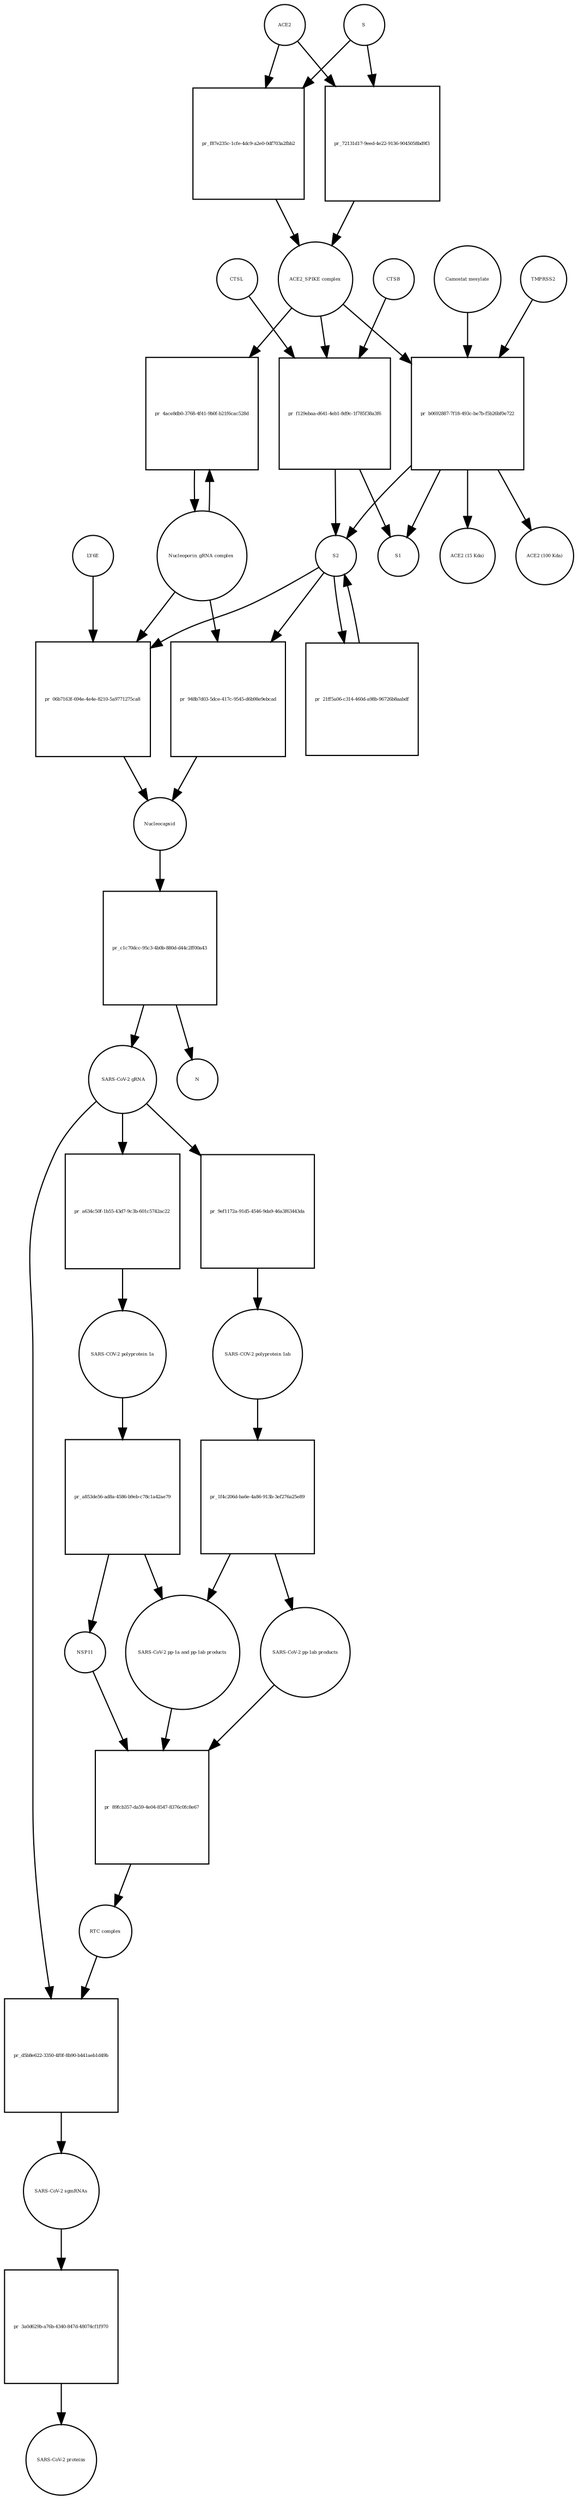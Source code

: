 strict digraph  {
ACE2 [annotation="", bipartite=0, cls=macromolecule, fontsize=4, label=ACE2, shape=circle];
"pr_f87e235c-1cfe-4dc9-a2e0-0df703a2fbb2" [annotation="", bipartite=1, cls=process, fontsize=4, label="pr_f87e235c-1cfe-4dc9-a2e0-0df703a2fbb2", shape=square];
"ACE2_SPIKE complex" [annotation="", bipartite=0, cls=complex, fontsize=4, label="ACE2_SPIKE complex", shape=circle];
S [annotation="", bipartite=0, cls="macromolecule multimer", fontsize=4, label=S, shape=circle];
"Nucleoporin_gRNA complex " [annotation="", bipartite=0, cls=complex, fontsize=4, label="Nucleoporin_gRNA complex ", shape=circle];
"pr_4ace8db0-3768-4f41-9b0f-b21f6cac528d" [annotation="", bipartite=1, cls=process, fontsize=4, label="pr_4ace8db0-3768-4f41-9b0f-b21f6cac528d", shape=square];
"pr_f129ebaa-d641-4eb1-8d9c-1f785f38a3f6" [annotation="", bipartite=1, cls=process, fontsize=4, label="pr_f129ebaa-d641-4eb1-8d9c-1f785f38a3f6", shape=square];
S2 [annotation="", bipartite=0, cls=macromolecule, fontsize=4, label=S2, shape=circle];
CTSB [annotation="", bipartite=0, cls=macromolecule, fontsize=4, label=CTSB, shape=circle];
CTSL [annotation="", bipartite=0, cls=macromolecule, fontsize=4, label=CTSL, shape=circle];
S1 [annotation="", bipartite=0, cls=macromolecule, fontsize=4, label=S1, shape=circle];
"pr_b0692887-7f18-493c-be7b-f5b26bf0e722" [annotation="", bipartite=1, cls=process, fontsize=4, label="pr_b0692887-7f18-493c-be7b-f5b26bf0e722", shape=square];
TMPRSS2 [annotation="", bipartite=0, cls=macromolecule, fontsize=4, label=TMPRSS2, shape=circle];
"Camostat mesylate" [annotation="urn_miriam_pubchem.compound_2536", bipartite=0, cls="simple chemical", fontsize=4, label="Camostat mesylate", shape=circle];
"ACE2 (15 Kda)" [annotation="", bipartite=0, cls=macromolecule, fontsize=4, label="ACE2 (15 Kda)", shape=circle];
"ACE2 (100 Kda)" [annotation="", bipartite=0, cls=macromolecule, fontsize=4, label="ACE2 (100 Kda)", shape=circle];
"pr_72131d17-9eed-4e22-9136-9045058bd9f3" [annotation="", bipartite=1, cls=process, fontsize=4, label="pr_72131d17-9eed-4e22-9136-9045058bd9f3", shape=square];
"pr_06b7163f-694e-4e4e-8210-5a9771275ca8" [annotation="", bipartite=1, cls=process, fontsize=4, label="pr_06b7163f-694e-4e4e-8210-5a9771275ca8", shape=square];
Nucleocapsid [annotation="", bipartite=0, cls=complex, fontsize=4, label=Nucleocapsid, shape=circle];
LY6E [annotation="", bipartite=0, cls=macromolecule, fontsize=4, label=LY6E, shape=circle];
"pr_21ff5a06-c314-460d-a98b-96726b8aabdf" [annotation="", bipartite=1, cls=process, fontsize=4, label="pr_21ff5a06-c314-460d-a98b-96726b8aabdf", shape=square];
"pr_948b7d03-5dce-417c-9545-d6b98e9ebcad" [annotation="", bipartite=1, cls=process, fontsize=4, label="pr_948b7d03-5dce-417c-9545-d6b98e9ebcad", shape=square];
" SARS-CoV-2 gRNA" [annotation="", bipartite=0, cls="nucleic acid feature", fontsize=4, label=" SARS-CoV-2 gRNA", shape=circle];
"pr_9ef1172a-91d5-4546-9da9-46a3f63443da" [annotation="", bipartite=1, cls=process, fontsize=4, label="pr_9ef1172a-91d5-4546-9da9-46a3f63443da", shape=square];
"SARS-COV-2 polyprotein 1ab" [annotation="", bipartite=0, cls=macromolecule, fontsize=4, label="SARS-COV-2 polyprotein 1ab", shape=circle];
"pr_c1c70dcc-95c3-4b0b-880d-d44c2ff00a43" [annotation="", bipartite=1, cls=process, fontsize=4, label="pr_c1c70dcc-95c3-4b0b-880d-d44c2ff00a43", shape=square];
N [annotation="", bipartite=0, cls=macromolecule, fontsize=4, label=N, shape=circle];
"pr_d5b8e622-3350-4f0f-8b90-b441aeb1d49b" [annotation="", bipartite=1, cls=process, fontsize=4, label="pr_d5b8e622-3350-4f0f-8b90-b441aeb1d49b", shape=square];
"SARS-CoV-2 sgmRNAs" [annotation="", bipartite=0, cls=complex, fontsize=4, label="SARS-CoV-2 sgmRNAs", shape=circle];
"RTC complex" [annotation="", bipartite=0, cls=complex, fontsize=4, label="RTC complex", shape=circle];
"pr_3a0d629b-a76b-4340-847d-48074cf1f970" [annotation="", bipartite=1, cls=process, fontsize=4, label="pr_3a0d629b-a76b-4340-847d-48074cf1f970", shape=square];
"SARS-CoV-2 proteins" [annotation="", bipartite=0, cls=complex, fontsize=4, label="SARS-CoV-2 proteins", shape=circle];
"pr_1f4c206d-ba6e-4a86-913b-3ef276a25e89" [annotation="", bipartite=1, cls=process, fontsize=4, label="pr_1f4c206d-ba6e-4a86-913b-3ef276a25e89", shape=square];
"SARS-CoV-2 pp-1ab products" [annotation="", bipartite=0, cls=complex, fontsize=4, label="SARS-CoV-2 pp-1ab products", shape=circle];
"SARS-CoV-2 pp-1a and pp-1ab products" [annotation="", bipartite=0, cls=complex, fontsize=4, label="SARS-CoV-2 pp-1a and pp-1ab products", shape=circle];
"pr_89fcb357-da59-4e04-8547-8376c0fc8e67" [annotation="", bipartite=1, cls=process, fontsize=4, label="pr_89fcb357-da59-4e04-8547-8376c0fc8e67", shape=square];
NSP11 [annotation="", bipartite=0, cls=macromolecule, fontsize=4, label=NSP11, shape=circle];
"SARS-COV-2 polyprotein 1a" [annotation="", bipartite=0, cls=macromolecule, fontsize=4, label="SARS-COV-2 polyprotein 1a", shape=circle];
"pr_a853de56-ad8a-4586-b9eb-c78c1a42ae79" [annotation="", bipartite=1, cls=process, fontsize=4, label="pr_a853de56-ad8a-4586-b9eb-c78c1a42ae79", shape=square];
"pr_a634c50f-1b55-43d7-9c3b-601c5742ac22" [annotation="", bipartite=1, cls=process, fontsize=4, label="pr_a634c50f-1b55-43d7-9c3b-601c5742ac22", shape=square];
ACE2 -> "pr_f87e235c-1cfe-4dc9-a2e0-0df703a2fbb2"  [annotation="", interaction_type=consumption];
ACE2 -> "pr_72131d17-9eed-4e22-9136-9045058bd9f3"  [annotation="", interaction_type=consumption];
"pr_f87e235c-1cfe-4dc9-a2e0-0df703a2fbb2" -> "ACE2_SPIKE complex"  [annotation="", interaction_type=production];
"ACE2_SPIKE complex" -> "pr_4ace8db0-3768-4f41-9b0f-b21f6cac528d"  [annotation="urn_miriam_pubmed_32142651|urn_miriam_pubmed_32094589", interaction_type=stimulation];
"ACE2_SPIKE complex" -> "pr_f129ebaa-d641-4eb1-8d9c-1f785f38a3f6"  [annotation="", interaction_type=consumption];
"ACE2_SPIKE complex" -> "pr_b0692887-7f18-493c-be7b-f5b26bf0e722"  [annotation="", interaction_type=consumption];
S -> "pr_f87e235c-1cfe-4dc9-a2e0-0df703a2fbb2"  [annotation="", interaction_type=consumption];
S -> "pr_72131d17-9eed-4e22-9136-9045058bd9f3"  [annotation="", interaction_type=consumption];
"Nucleoporin_gRNA complex " -> "pr_4ace8db0-3768-4f41-9b0f-b21f6cac528d"  [annotation="", interaction_type=consumption];
"Nucleoporin_gRNA complex " -> "pr_06b7163f-694e-4e4e-8210-5a9771275ca8"  [annotation="", interaction_type=consumption];
"Nucleoporin_gRNA complex " -> "pr_948b7d03-5dce-417c-9545-d6b98e9ebcad"  [annotation="", interaction_type=consumption];
"pr_4ace8db0-3768-4f41-9b0f-b21f6cac528d" -> "Nucleoporin_gRNA complex "  [annotation="", interaction_type=production];
"pr_f129ebaa-d641-4eb1-8d9c-1f785f38a3f6" -> S2  [annotation="", interaction_type=production];
"pr_f129ebaa-d641-4eb1-8d9c-1f785f38a3f6" -> S1  [annotation="", interaction_type=production];
S2 -> "pr_06b7163f-694e-4e4e-8210-5a9771275ca8"  [annotation="urn_miriam_doi_10.1101%2F2020.03.05.979260|urn_miriam_doi_10.1101%2F2020.04.02.021469", interaction_type=stimulation];
S2 -> "pr_21ff5a06-c314-460d-a98b-96726b8aabdf"  [annotation="", interaction_type=consumption];
S2 -> "pr_948b7d03-5dce-417c-9545-d6b98e9ebcad"  [annotation="", interaction_type=stimulation];
CTSB -> "pr_f129ebaa-d641-4eb1-8d9c-1f785f38a3f6"  [annotation=urn_miriam_pubmed_32142651, interaction_type=catalysis];
CTSL -> "pr_f129ebaa-d641-4eb1-8d9c-1f785f38a3f6"  [annotation=urn_miriam_pubmed_32142651, interaction_type=catalysis];
"pr_b0692887-7f18-493c-be7b-f5b26bf0e722" -> S2  [annotation="", interaction_type=production];
"pr_b0692887-7f18-493c-be7b-f5b26bf0e722" -> S1  [annotation="", interaction_type=production];
"pr_b0692887-7f18-493c-be7b-f5b26bf0e722" -> "ACE2 (15 Kda)"  [annotation="", interaction_type=production];
"pr_b0692887-7f18-493c-be7b-f5b26bf0e722" -> "ACE2 (100 Kda)"  [annotation="", interaction_type=production];
TMPRSS2 -> "pr_b0692887-7f18-493c-be7b-f5b26bf0e722"  [annotation="urn_miriam_pubmed_32142651|urn_miriam_pubmed_32094589|urn_miriam_pubmed_24227843", interaction_type=catalysis];
"Camostat mesylate" -> "pr_b0692887-7f18-493c-be7b-f5b26bf0e722"  [annotation="urn_miriam_pubmed_32142651|urn_miriam_pubmed_32094589|urn_miriam_pubmed_24227843", interaction_type=inhibition];
"pr_72131d17-9eed-4e22-9136-9045058bd9f3" -> "ACE2_SPIKE complex"  [annotation="", interaction_type=production];
"pr_06b7163f-694e-4e4e-8210-5a9771275ca8" -> Nucleocapsid  [annotation="", interaction_type=production];
Nucleocapsid -> "pr_c1c70dcc-95c3-4b0b-880d-d44c2ff00a43"  [annotation="", interaction_type=consumption];
LY6E -> "pr_06b7163f-694e-4e4e-8210-5a9771275ca8"  [annotation="urn_miriam_doi_10.1101%2F2020.03.05.979260|urn_miriam_doi_10.1101%2F2020.04.02.021469", interaction_type=inhibition];
"pr_21ff5a06-c314-460d-a98b-96726b8aabdf" -> S2  [annotation="", interaction_type=production];
"pr_948b7d03-5dce-417c-9545-d6b98e9ebcad" -> Nucleocapsid  [annotation="", interaction_type=production];
" SARS-CoV-2 gRNA" -> "pr_9ef1172a-91d5-4546-9da9-46a3f63443da"  [annotation="", interaction_type=consumption];
" SARS-CoV-2 gRNA" -> "pr_d5b8e622-3350-4f0f-8b90-b441aeb1d49b"  [annotation="", interaction_type=consumption];
" SARS-CoV-2 gRNA" -> "pr_a634c50f-1b55-43d7-9c3b-601c5742ac22"  [annotation="", interaction_type=consumption];
"pr_9ef1172a-91d5-4546-9da9-46a3f63443da" -> "SARS-COV-2 polyprotein 1ab"  [annotation="", interaction_type=production];
"SARS-COV-2 polyprotein 1ab" -> "pr_1f4c206d-ba6e-4a86-913b-3ef276a25e89"  [annotation=urn_miriam_pubmed_31226023, interaction_type=catalysis];
"pr_c1c70dcc-95c3-4b0b-880d-d44c2ff00a43" -> " SARS-CoV-2 gRNA"  [annotation="", interaction_type=production];
"pr_c1c70dcc-95c3-4b0b-880d-d44c2ff00a43" -> N  [annotation="", interaction_type=production];
"pr_d5b8e622-3350-4f0f-8b90-b441aeb1d49b" -> "SARS-CoV-2 sgmRNAs"  [annotation="", interaction_type=production];
"SARS-CoV-2 sgmRNAs" -> "pr_3a0d629b-a76b-4340-847d-48074cf1f970"  [annotation="", interaction_type=consumption];
"RTC complex" -> "pr_d5b8e622-3350-4f0f-8b90-b441aeb1d49b"  [annotation=urn_miriam_pubmed_31226023, interaction_type="necessary stimulation"];
"pr_3a0d629b-a76b-4340-847d-48074cf1f970" -> "SARS-CoV-2 proteins"  [annotation="", interaction_type=production];
"pr_1f4c206d-ba6e-4a86-913b-3ef276a25e89" -> "SARS-CoV-2 pp-1ab products"  [annotation="", interaction_type=production];
"pr_1f4c206d-ba6e-4a86-913b-3ef276a25e89" -> "SARS-CoV-2 pp-1a and pp-1ab products"  [annotation="", interaction_type=production];
"SARS-CoV-2 pp-1ab products" -> "pr_89fcb357-da59-4e04-8547-8376c0fc8e67"  [annotation="", interaction_type=consumption];
"SARS-CoV-2 pp-1a and pp-1ab products" -> "pr_89fcb357-da59-4e04-8547-8376c0fc8e67"  [annotation="", interaction_type=consumption];
"pr_89fcb357-da59-4e04-8547-8376c0fc8e67" -> "RTC complex"  [annotation="", interaction_type=production];
NSP11 -> "pr_89fcb357-da59-4e04-8547-8376c0fc8e67"  [annotation="", interaction_type=consumption];
"SARS-COV-2 polyprotein 1a" -> "pr_a853de56-ad8a-4586-b9eb-c78c1a42ae79"  [annotation=urn_miriam_pubmed_31226023, interaction_type=catalysis];
"pr_a853de56-ad8a-4586-b9eb-c78c1a42ae79" -> NSP11  [annotation="", interaction_type=production];
"pr_a853de56-ad8a-4586-b9eb-c78c1a42ae79" -> "SARS-CoV-2 pp-1a and pp-1ab products"  [annotation="", interaction_type=production];
"pr_a634c50f-1b55-43d7-9c3b-601c5742ac22" -> "SARS-COV-2 polyprotein 1a"  [annotation="", interaction_type=production];
}
